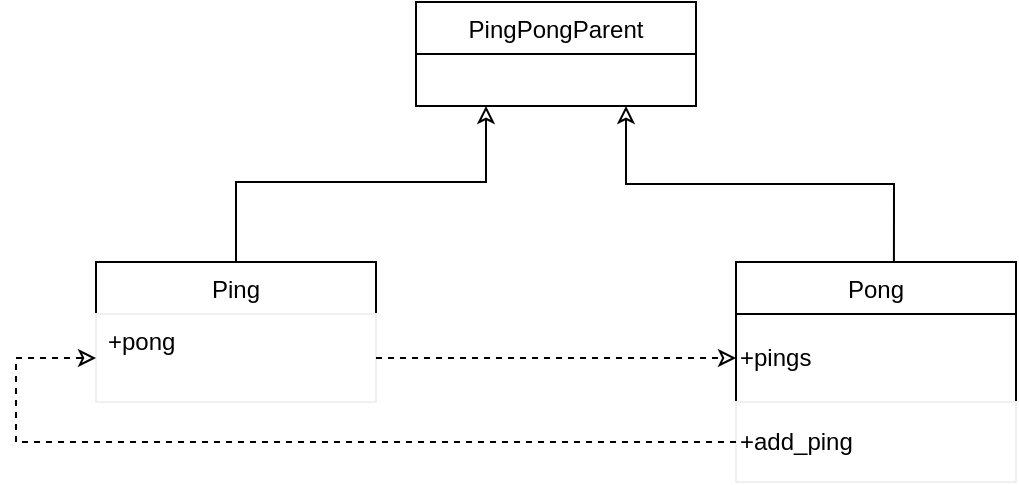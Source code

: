 <mxfile version="13.6.5">
    <diagram id="1nZ9cLoVnhB-N4uD2XWt" name="第 1 页">
        <mxGraphModel dx="488" dy="545" grid="1" gridSize="10" guides="1" tooltips="1" connect="1" arrows="1" fold="1" page="1" pageScale="1" pageWidth="827" pageHeight="1169" math="0" shadow="0">
            <root>
                <mxCell id="0"/>
                <mxCell id="1" parent="0"/>
                <mxCell id="8" style="edgeStyle=orthogonalEdgeStyle;rounded=0;orthogonalLoop=1;jettySize=auto;html=1;exitX=0.5;exitY=0;exitDx=0;exitDy=0;endArrow=classic;endFill=0;entryX=0.25;entryY=1;entryDx=0;entryDy=0;" parent="1" source="12" target="2" edge="1">
                    <mxGeometry relative="1" as="geometry">
                        <mxPoint x="230" y="200" as="sourcePoint"/>
                        <mxPoint x="390" y="160" as="targetPoint"/>
                        <Array as="points">
                            <mxPoint x="230" y="160"/>
                            <mxPoint x="355" y="160"/>
                        </Array>
                    </mxGeometry>
                </mxCell>
                <mxCell id="11" style="edgeStyle=orthogonalEdgeStyle;rounded=0;orthogonalLoop=1;jettySize=auto;html=1;entryX=0.75;entryY=1;entryDx=0;entryDy=0;endArrow=classic;endFill=0;exitX=0.564;exitY=-0.003;exitDx=0;exitDy=0;exitPerimeter=0;" parent="1" source="7" target="2" edge="1">
                    <mxGeometry relative="1" as="geometry"/>
                </mxCell>
                <mxCell id="7" value="Pong" style="swimlane;fontStyle=0;childLayout=stackLayout;horizontal=1;startSize=26;fillColor=none;horizontalStack=0;resizeParent=1;resizeParentMax=0;resizeLast=0;collapsible=1;marginBottom=0;" parent="1" vertex="1">
                    <mxGeometry x="480" y="200" width="140" height="110" as="geometry">
                        <mxRectangle x="480" y="200" width="60" height="26" as="alternateBounds"/>
                    </mxGeometry>
                </mxCell>
                <mxCell id="25" value="+pings" style="text;html=1;strokeColor=none;fillColor=none;align=left;verticalAlign=middle;whiteSpace=wrap;rounded=0;" parent="7" vertex="1">
                    <mxGeometry y="26" width="140" height="44" as="geometry"/>
                </mxCell>
                <mxCell id="28" value="&lt;span&gt;+add_ping&lt;/span&gt;" style="text;html=1;fillColor=none;align=left;verticalAlign=middle;whiteSpace=wrap;rounded=0;strokeColor=#f0f0f0;" parent="7" vertex="1">
                    <mxGeometry y="70" width="140" height="40" as="geometry"/>
                </mxCell>
                <mxCell id="2" value="PingPongParent" style="swimlane;fontStyle=0;childLayout=stackLayout;horizontal=1;startSize=26;fillColor=none;horizontalStack=0;resizeParent=1;resizeParentMax=0;resizeLast=0;collapsible=1;marginBottom=0;" parent="1" vertex="1">
                    <mxGeometry x="320" y="70" width="140" height="52" as="geometry"/>
                </mxCell>
                <mxCell id="12" value="Ping" style="swimlane;fontStyle=0;childLayout=stackLayout;horizontal=1;startSize=26;fillColor=none;horizontalStack=0;resizeParent=1;resizeParentMax=0;resizeLast=0;collapsible=1;marginBottom=0;" parent="1" vertex="1">
                    <mxGeometry x="160" y="200" width="140" height="70" as="geometry">
                        <mxRectangle x="160" y="200" width="60" height="26" as="alternateBounds"/>
                    </mxGeometry>
                </mxCell>
                <mxCell id="13" value="+pong" style="text;fillColor=none;align=left;verticalAlign=top;spacingLeft=4;spacingRight=4;overflow=hidden;rotatable=0;points=[[0,0.5],[1,0.5]];portConstraint=eastwest;strokeColor=#f0f0f0;" parent="12" vertex="1">
                    <mxGeometry y="26" width="140" height="44" as="geometry"/>
                </mxCell>
                <mxCell id="31" style="edgeStyle=orthogonalEdgeStyle;rounded=0;orthogonalLoop=1;jettySize=auto;html=1;exitX=1;exitY=0.5;exitDx=0;exitDy=0;entryX=0;entryY=0.5;entryDx=0;entryDy=0;dashed=1;endArrow=classic;endFill=0;" edge="1" parent="1" source="13" target="25">
                    <mxGeometry relative="1" as="geometry"/>
                </mxCell>
                <mxCell id="32" style="edgeStyle=orthogonalEdgeStyle;rounded=0;orthogonalLoop=1;jettySize=auto;html=1;exitX=0;exitY=0.5;exitDx=0;exitDy=0;entryX=0;entryY=0.5;entryDx=0;entryDy=0;dashed=1;endArrow=classic;endFill=0;" edge="1" parent="1" source="28" target="13">
                    <mxGeometry relative="1" as="geometry">
                        <Array as="points">
                            <mxPoint x="120" y="290"/>
                            <mxPoint x="120" y="248"/>
                        </Array>
                    </mxGeometry>
                </mxCell>
            </root>
        </mxGraphModel>
    </diagram>
</mxfile>